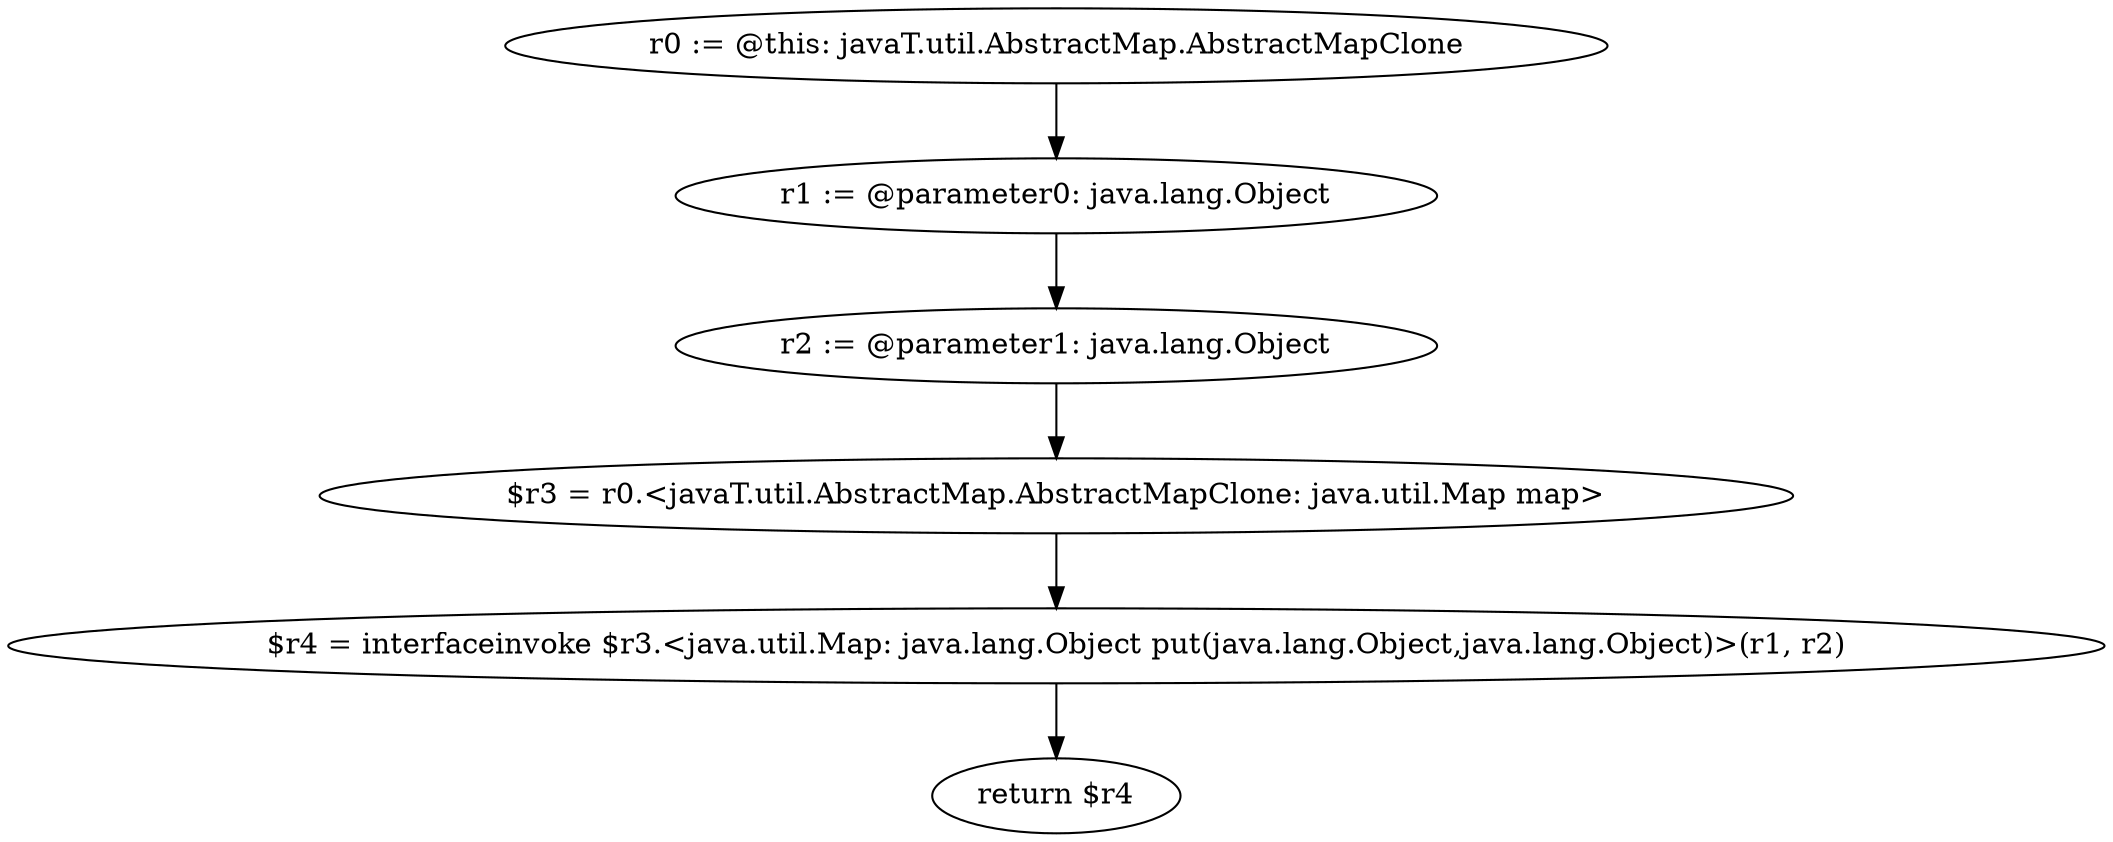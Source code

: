digraph "unitGraph" {
    "r0 := @this: javaT.util.AbstractMap.AbstractMapClone"
    "r1 := @parameter0: java.lang.Object"
    "r2 := @parameter1: java.lang.Object"
    "$r3 = r0.<javaT.util.AbstractMap.AbstractMapClone: java.util.Map map>"
    "$r4 = interfaceinvoke $r3.<java.util.Map: java.lang.Object put(java.lang.Object,java.lang.Object)>(r1, r2)"
    "return $r4"
    "r0 := @this: javaT.util.AbstractMap.AbstractMapClone"->"r1 := @parameter0: java.lang.Object";
    "r1 := @parameter0: java.lang.Object"->"r2 := @parameter1: java.lang.Object";
    "r2 := @parameter1: java.lang.Object"->"$r3 = r0.<javaT.util.AbstractMap.AbstractMapClone: java.util.Map map>";
    "$r3 = r0.<javaT.util.AbstractMap.AbstractMapClone: java.util.Map map>"->"$r4 = interfaceinvoke $r3.<java.util.Map: java.lang.Object put(java.lang.Object,java.lang.Object)>(r1, r2)";
    "$r4 = interfaceinvoke $r3.<java.util.Map: java.lang.Object put(java.lang.Object,java.lang.Object)>(r1, r2)"->"return $r4";
}
